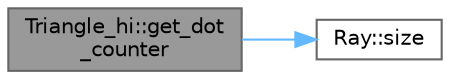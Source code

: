 digraph "Triangle_hi::get_dot_counter"
{
 // LATEX_PDF_SIZE
  bgcolor="transparent";
  edge [fontname=Helvetica,fontsize=10,labelfontname=Helvetica,labelfontsize=10];
  node [fontname=Helvetica,fontsize=10,shape=box,height=0.2,width=0.4];
  rankdir="LR";
  Node1 [label="Triangle_hi::get_dot\l_counter",height=0.2,width=0.4,color="gray40", fillcolor="grey60", style="filled", fontcolor="black",tooltip=" "];
  Node1 -> Node2 [color="steelblue1",style="solid"];
  Node2 [label="Ray::size",height=0.2,width=0.4,color="grey40", fillcolor="white", style="filled",URL="$class_ray.html#a5433e5f6205bb963ddb43519022553b4",tooltip=" "];
}
